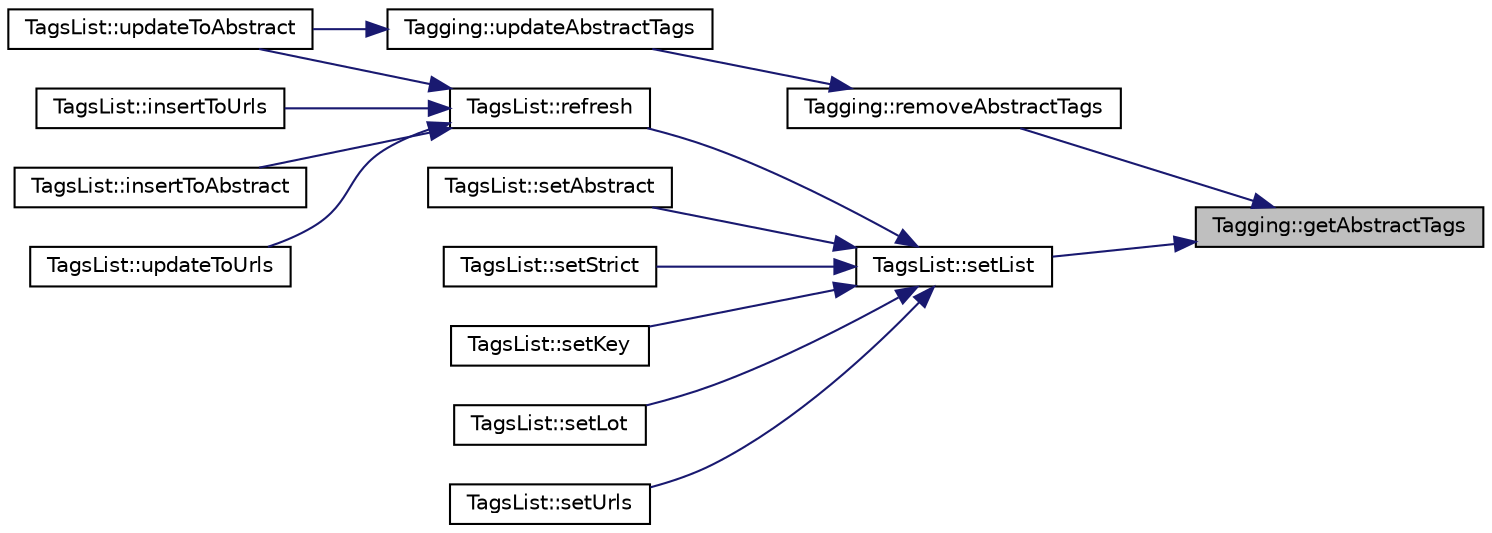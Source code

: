digraph "Tagging::getAbstractTags"
{
 // INTERACTIVE_SVG=YES
 // LATEX_PDF_SIZE
  edge [fontname="Helvetica",fontsize="10",labelfontname="Helvetica",labelfontsize="10"];
  node [fontname="Helvetica",fontsize="10",shape=record];
  rankdir="RL";
  Node90 [label="Tagging::getAbstractTags",height=0.2,width=0.4,color="black", fillcolor="grey75", style="filled", fontcolor="black",tooltip=" "];
  Node90 -> Node91 [dir="back",color="midnightblue",fontsize="10",style="solid",fontname="Helvetica"];
  Node91 [label="Tagging::removeAbstractTags",height=0.2,width=0.4,color="black", fillcolor="white", style="filled",URL="$class_tagging.html#abebfcef5989f504f84dfb151cf06639b",tooltip=" "];
  Node91 -> Node92 [dir="back",color="midnightblue",fontsize="10",style="solid",fontname="Helvetica"];
  Node92 [label="Tagging::updateAbstractTags",height=0.2,width=0.4,color="black", fillcolor="white", style="filled",URL="$class_tagging.html#ac9d08197884f6bd09afe8e84cde5827e",tooltip=" "];
  Node92 -> Node93 [dir="back",color="midnightblue",fontsize="10",style="solid",fontname="Helvetica"];
  Node93 [label="TagsList::updateToAbstract",height=0.2,width=0.4,color="black", fillcolor="white", style="filled",URL="$class_tags_list.html#a8a9246dd7a10fe7e3f36b0ee40b4dba9",tooltip=" "];
  Node90 -> Node94 [dir="back",color="midnightblue",fontsize="10",style="solid",fontname="Helvetica"];
  Node94 [label="TagsList::setList",height=0.2,width=0.4,color="black", fillcolor="white", style="filled",URL="$class_tags_list.html#a13fb8edfb92eeb1bebd48c38575ec6d7",tooltip=" "];
  Node94 -> Node95 [dir="back",color="midnightblue",fontsize="10",style="solid",fontname="Helvetica"];
  Node95 [label="TagsList::refresh",height=0.2,width=0.4,color="black", fillcolor="white", style="filled",URL="$class_tags_list.html#ae1bcd8b8d4d6fe1e60f309e89b7cccec",tooltip=" "];
  Node95 -> Node96 [dir="back",color="midnightblue",fontsize="10",style="solid",fontname="Helvetica"];
  Node96 [label="TagsList::insertToUrls",height=0.2,width=0.4,color="black", fillcolor="white", style="filled",URL="$class_tags_list.html#ad04fdc7148242bae5e00b617132431c0",tooltip=" "];
  Node95 -> Node97 [dir="back",color="midnightblue",fontsize="10",style="solid",fontname="Helvetica"];
  Node97 [label="TagsList::insertToAbstract",height=0.2,width=0.4,color="black", fillcolor="white", style="filled",URL="$class_tags_list.html#ae847c6c275a84caeb5d4934a27cf2cbc",tooltip=" "];
  Node95 -> Node98 [dir="back",color="midnightblue",fontsize="10",style="solid",fontname="Helvetica"];
  Node98 [label="TagsList::updateToUrls",height=0.2,width=0.4,color="black", fillcolor="white", style="filled",URL="$class_tags_list.html#a2cabbc71124d6c58a033076ad2c27181",tooltip=" "];
  Node95 -> Node93 [dir="back",color="midnightblue",fontsize="10",style="solid",fontname="Helvetica"];
  Node94 -> Node99 [dir="back",color="midnightblue",fontsize="10",style="solid",fontname="Helvetica"];
  Node99 [label="TagsList::setAbstract",height=0.2,width=0.4,color="black", fillcolor="white", style="filled",URL="$class_tags_list.html#ad3c7d8bb39b9fd0d02fabe95568b5ec0",tooltip=" "];
  Node94 -> Node100 [dir="back",color="midnightblue",fontsize="10",style="solid",fontname="Helvetica"];
  Node100 [label="TagsList::setStrict",height=0.2,width=0.4,color="black", fillcolor="white", style="filled",URL="$class_tags_list.html#a6cacad504fc61698a1ea026d68e00db4",tooltip=" "];
  Node94 -> Node101 [dir="back",color="midnightblue",fontsize="10",style="solid",fontname="Helvetica"];
  Node101 [label="TagsList::setKey",height=0.2,width=0.4,color="black", fillcolor="white", style="filled",URL="$class_tags_list.html#a78ac76b0754116a3e00900069d7d1a66",tooltip=" "];
  Node94 -> Node102 [dir="back",color="midnightblue",fontsize="10",style="solid",fontname="Helvetica"];
  Node102 [label="TagsList::setLot",height=0.2,width=0.4,color="black", fillcolor="white", style="filled",URL="$class_tags_list.html#a2cc5779e90d3e658ff564ba2e81c3c00",tooltip=" "];
  Node94 -> Node103 [dir="back",color="midnightblue",fontsize="10",style="solid",fontname="Helvetica"];
  Node103 [label="TagsList::setUrls",height=0.2,width=0.4,color="black", fillcolor="white", style="filled",URL="$class_tags_list.html#a6b9df60a83b5b948e8409c58f31f9d2a",tooltip=" "];
}
